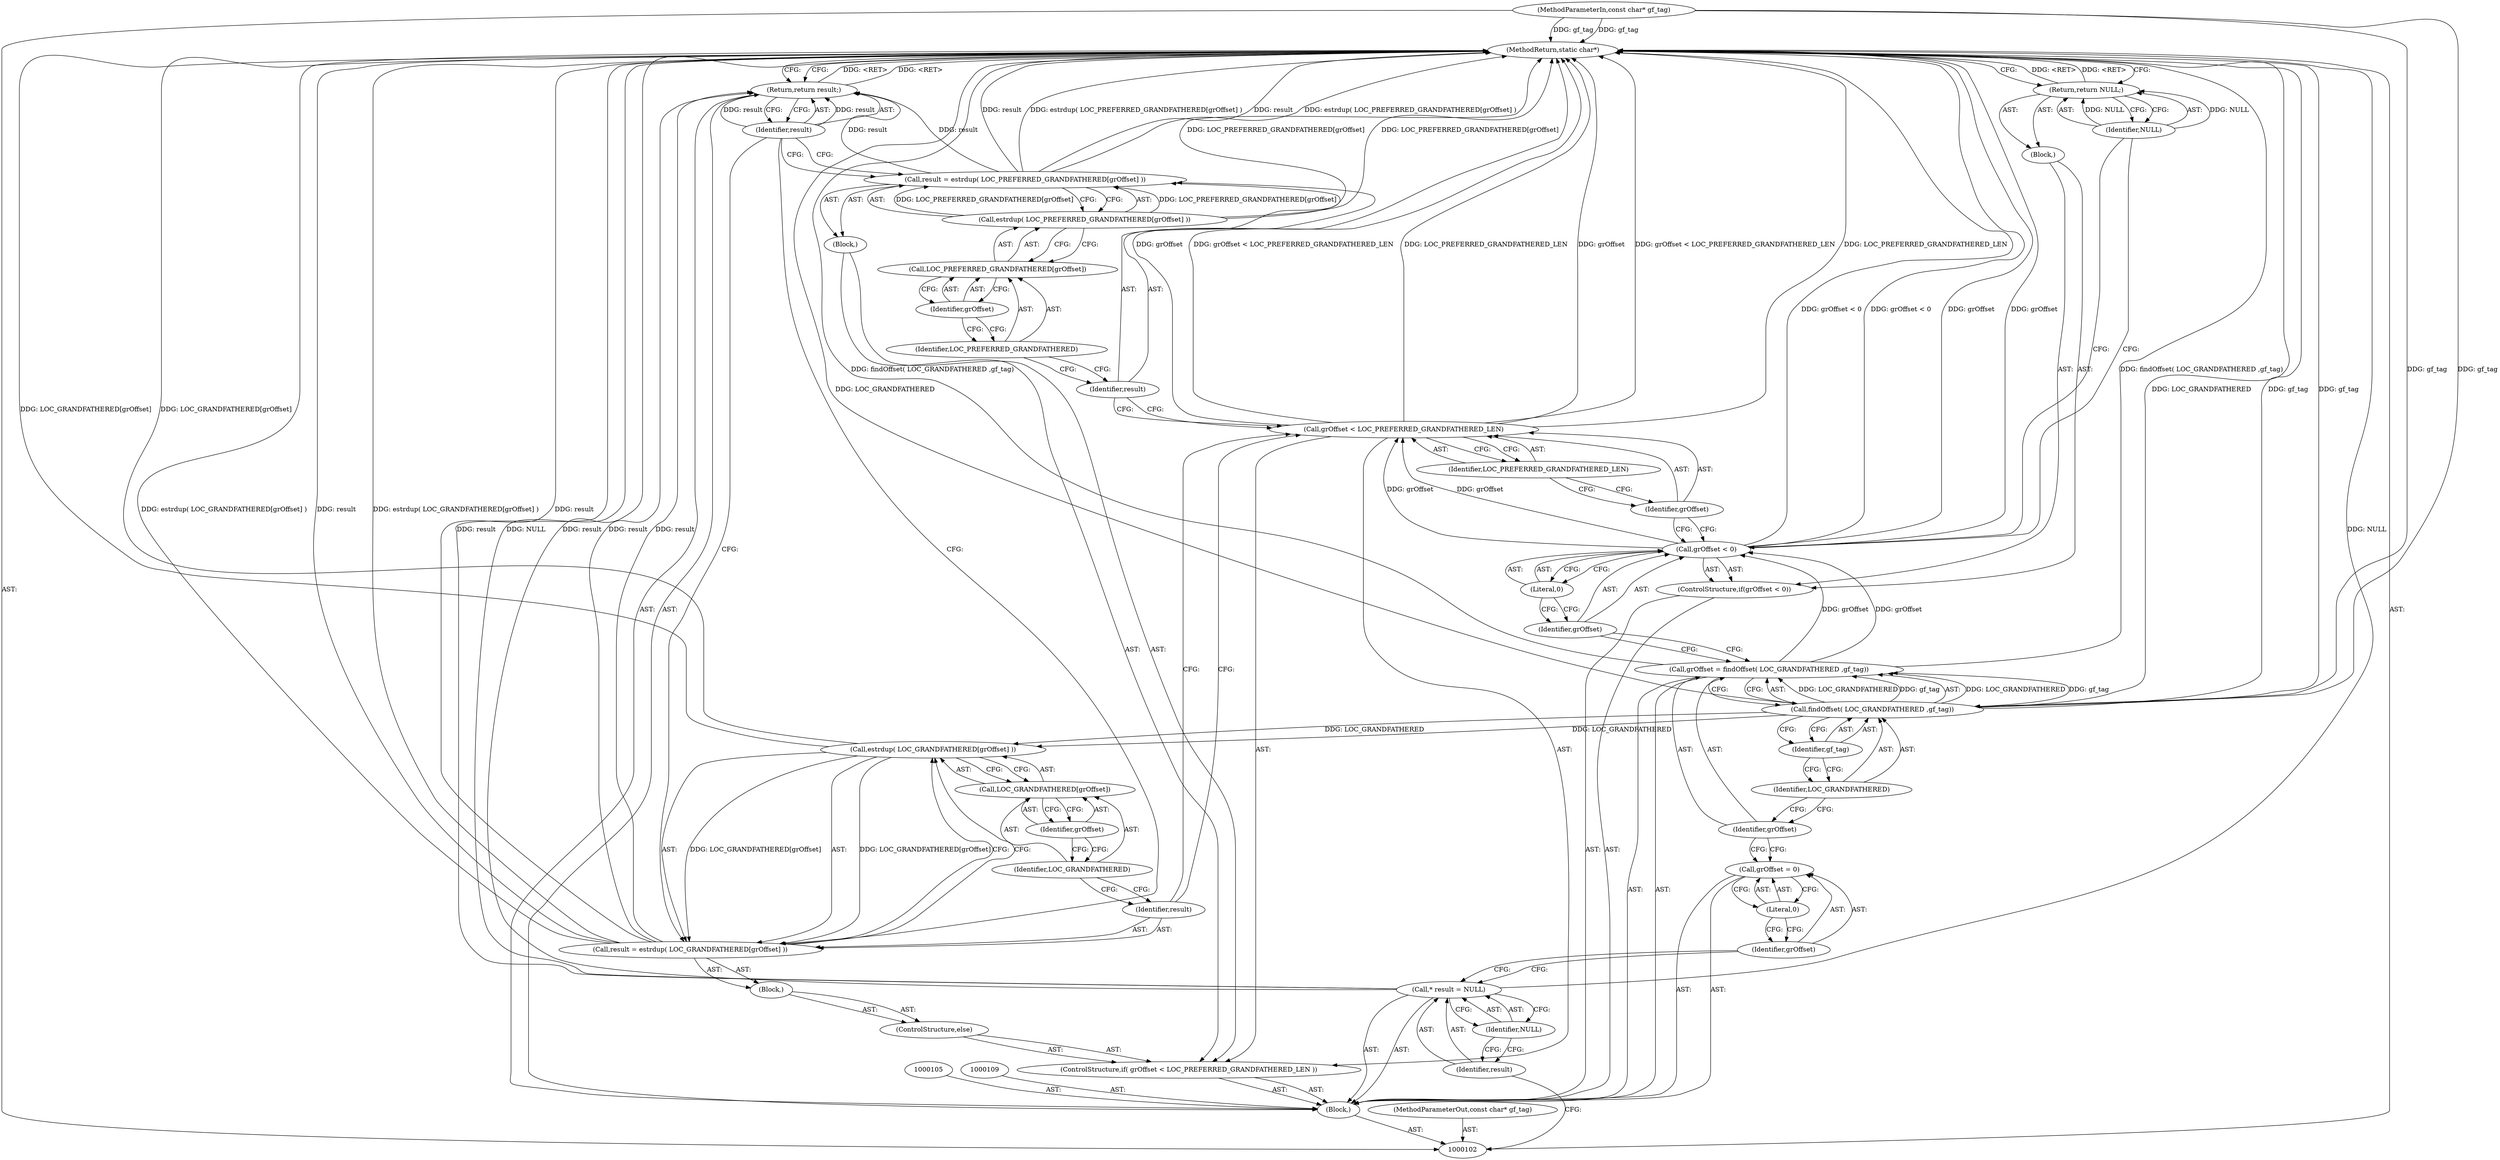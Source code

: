 digraph "0_php-src_97eff7eb57fc2320c267a949cffd622c38712484?w=1_18" {
"1000146" [label="(MethodReturn,static char*)"];
"1000103" [label="(MethodParameterIn,const char* gf_tag)"];
"1000178" [label="(MethodParameterOut,const char* gf_tag)"];
"1000125" [label="(ControlStructure,if( grOffset < LOC_PREFERRED_GRANDFATHERED_LEN ))"];
"1000128" [label="(Identifier,LOC_PREFERRED_GRANDFATHERED_LEN)"];
"1000129" [label="(Block,)"];
"1000126" [label="(Call,grOffset < LOC_PREFERRED_GRANDFATHERED_LEN)"];
"1000127" [label="(Identifier,grOffset)"];
"1000132" [label="(Call,estrdup( LOC_PREFERRED_GRANDFATHERED[grOffset] ))"];
"1000130" [label="(Call,result = estrdup( LOC_PREFERRED_GRANDFATHERED[grOffset] ))"];
"1000131" [label="(Identifier,result)"];
"1000133" [label="(Call,LOC_PREFERRED_GRANDFATHERED[grOffset])"];
"1000134" [label="(Identifier,LOC_PREFERRED_GRANDFATHERED)"];
"1000135" [label="(Identifier,grOffset)"];
"1000136" [label="(ControlStructure,else)"];
"1000137" [label="(Block,)"];
"1000140" [label="(Call,estrdup( LOC_GRANDFATHERED[grOffset] ))"];
"1000138" [label="(Call,result = estrdup( LOC_GRANDFATHERED[grOffset] ))"];
"1000139" [label="(Identifier,result)"];
"1000141" [label="(Call,LOC_GRANDFATHERED[grOffset])"];
"1000142" [label="(Identifier,LOC_GRANDFATHERED)"];
"1000143" [label="(Identifier,grOffset)"];
"1000144" [label="(Return,return result;)"];
"1000145" [label="(Identifier,result)"];
"1000104" [label="(Block,)"];
"1000108" [label="(Identifier,NULL)"];
"1000106" [label="(Call,* result = NULL)"];
"1000107" [label="(Identifier,result)"];
"1000112" [label="(Literal,0)"];
"1000110" [label="(Call,grOffset = 0)"];
"1000111" [label="(Identifier,grOffset)"];
"1000113" [label="(Call,grOffset = findOffset( LOC_GRANDFATHERED ,gf_tag))"];
"1000114" [label="(Identifier,grOffset)"];
"1000115" [label="(Call,findOffset( LOC_GRANDFATHERED ,gf_tag))"];
"1000116" [label="(Identifier,LOC_GRANDFATHERED)"];
"1000117" [label="(Identifier,gf_tag)"];
"1000118" [label="(ControlStructure,if(grOffset < 0))"];
"1000121" [label="(Literal,0)"];
"1000122" [label="(Block,)"];
"1000119" [label="(Call,grOffset < 0)"];
"1000120" [label="(Identifier,grOffset)"];
"1000123" [label="(Return,return NULL;)"];
"1000124" [label="(Identifier,NULL)"];
"1000146" -> "1000102"  [label="AST: "];
"1000146" -> "1000123"  [label="CFG: "];
"1000146" -> "1000144"  [label="CFG: "];
"1000144" -> "1000146"  [label="DDG: <RET>"];
"1000115" -> "1000146"  [label="DDG: gf_tag"];
"1000115" -> "1000146"  [label="DDG: LOC_GRANDFATHERED"];
"1000106" -> "1000146"  [label="DDG: NULL"];
"1000106" -> "1000146"  [label="DDG: result"];
"1000138" -> "1000146"  [label="DDG: estrdup( LOC_GRANDFATHERED[grOffset] )"];
"1000138" -> "1000146"  [label="DDG: result"];
"1000103" -> "1000146"  [label="DDG: gf_tag"];
"1000113" -> "1000146"  [label="DDG: findOffset( LOC_GRANDFATHERED ,gf_tag)"];
"1000126" -> "1000146"  [label="DDG: grOffset"];
"1000126" -> "1000146"  [label="DDG: grOffset < LOC_PREFERRED_GRANDFATHERED_LEN"];
"1000126" -> "1000146"  [label="DDG: LOC_PREFERRED_GRANDFATHERED_LEN"];
"1000132" -> "1000146"  [label="DDG: LOC_PREFERRED_GRANDFATHERED[grOffset]"];
"1000119" -> "1000146"  [label="DDG: grOffset < 0"];
"1000119" -> "1000146"  [label="DDG: grOffset"];
"1000130" -> "1000146"  [label="DDG: result"];
"1000130" -> "1000146"  [label="DDG: estrdup( LOC_PREFERRED_GRANDFATHERED[grOffset] )"];
"1000140" -> "1000146"  [label="DDG: LOC_GRANDFATHERED[grOffset]"];
"1000123" -> "1000146"  [label="DDG: <RET>"];
"1000103" -> "1000102"  [label="AST: "];
"1000103" -> "1000146"  [label="DDG: gf_tag"];
"1000103" -> "1000115"  [label="DDG: gf_tag"];
"1000178" -> "1000102"  [label="AST: "];
"1000125" -> "1000104"  [label="AST: "];
"1000126" -> "1000125"  [label="AST: "];
"1000129" -> "1000125"  [label="AST: "];
"1000136" -> "1000125"  [label="AST: "];
"1000128" -> "1000126"  [label="AST: "];
"1000128" -> "1000127"  [label="CFG: "];
"1000126" -> "1000128"  [label="CFG: "];
"1000129" -> "1000125"  [label="AST: "];
"1000130" -> "1000129"  [label="AST: "];
"1000126" -> "1000125"  [label="AST: "];
"1000126" -> "1000128"  [label="CFG: "];
"1000127" -> "1000126"  [label="AST: "];
"1000128" -> "1000126"  [label="AST: "];
"1000131" -> "1000126"  [label="CFG: "];
"1000139" -> "1000126"  [label="CFG: "];
"1000126" -> "1000146"  [label="DDG: grOffset"];
"1000126" -> "1000146"  [label="DDG: grOffset < LOC_PREFERRED_GRANDFATHERED_LEN"];
"1000126" -> "1000146"  [label="DDG: LOC_PREFERRED_GRANDFATHERED_LEN"];
"1000119" -> "1000126"  [label="DDG: grOffset"];
"1000127" -> "1000126"  [label="AST: "];
"1000127" -> "1000119"  [label="CFG: "];
"1000128" -> "1000127"  [label="CFG: "];
"1000132" -> "1000130"  [label="AST: "];
"1000132" -> "1000133"  [label="CFG: "];
"1000133" -> "1000132"  [label="AST: "];
"1000130" -> "1000132"  [label="CFG: "];
"1000132" -> "1000146"  [label="DDG: LOC_PREFERRED_GRANDFATHERED[grOffset]"];
"1000132" -> "1000130"  [label="DDG: LOC_PREFERRED_GRANDFATHERED[grOffset]"];
"1000130" -> "1000129"  [label="AST: "];
"1000130" -> "1000132"  [label="CFG: "];
"1000131" -> "1000130"  [label="AST: "];
"1000132" -> "1000130"  [label="AST: "];
"1000145" -> "1000130"  [label="CFG: "];
"1000130" -> "1000146"  [label="DDG: result"];
"1000130" -> "1000146"  [label="DDG: estrdup( LOC_PREFERRED_GRANDFATHERED[grOffset] )"];
"1000132" -> "1000130"  [label="DDG: LOC_PREFERRED_GRANDFATHERED[grOffset]"];
"1000130" -> "1000144"  [label="DDG: result"];
"1000131" -> "1000130"  [label="AST: "];
"1000131" -> "1000126"  [label="CFG: "];
"1000134" -> "1000131"  [label="CFG: "];
"1000133" -> "1000132"  [label="AST: "];
"1000133" -> "1000135"  [label="CFG: "];
"1000134" -> "1000133"  [label="AST: "];
"1000135" -> "1000133"  [label="AST: "];
"1000132" -> "1000133"  [label="CFG: "];
"1000134" -> "1000133"  [label="AST: "];
"1000134" -> "1000131"  [label="CFG: "];
"1000135" -> "1000134"  [label="CFG: "];
"1000135" -> "1000133"  [label="AST: "];
"1000135" -> "1000134"  [label="CFG: "];
"1000133" -> "1000135"  [label="CFG: "];
"1000136" -> "1000125"  [label="AST: "];
"1000137" -> "1000136"  [label="AST: "];
"1000137" -> "1000136"  [label="AST: "];
"1000138" -> "1000137"  [label="AST: "];
"1000140" -> "1000138"  [label="AST: "];
"1000140" -> "1000141"  [label="CFG: "];
"1000141" -> "1000140"  [label="AST: "];
"1000138" -> "1000140"  [label="CFG: "];
"1000140" -> "1000146"  [label="DDG: LOC_GRANDFATHERED[grOffset]"];
"1000140" -> "1000138"  [label="DDG: LOC_GRANDFATHERED[grOffset]"];
"1000115" -> "1000140"  [label="DDG: LOC_GRANDFATHERED"];
"1000138" -> "1000137"  [label="AST: "];
"1000138" -> "1000140"  [label="CFG: "];
"1000139" -> "1000138"  [label="AST: "];
"1000140" -> "1000138"  [label="AST: "];
"1000145" -> "1000138"  [label="CFG: "];
"1000138" -> "1000146"  [label="DDG: estrdup( LOC_GRANDFATHERED[grOffset] )"];
"1000138" -> "1000146"  [label="DDG: result"];
"1000140" -> "1000138"  [label="DDG: LOC_GRANDFATHERED[grOffset]"];
"1000138" -> "1000144"  [label="DDG: result"];
"1000139" -> "1000138"  [label="AST: "];
"1000139" -> "1000126"  [label="CFG: "];
"1000142" -> "1000139"  [label="CFG: "];
"1000141" -> "1000140"  [label="AST: "];
"1000141" -> "1000143"  [label="CFG: "];
"1000142" -> "1000141"  [label="AST: "];
"1000143" -> "1000141"  [label="AST: "];
"1000140" -> "1000141"  [label="CFG: "];
"1000142" -> "1000141"  [label="AST: "];
"1000142" -> "1000139"  [label="CFG: "];
"1000143" -> "1000142"  [label="CFG: "];
"1000143" -> "1000141"  [label="AST: "];
"1000143" -> "1000142"  [label="CFG: "];
"1000141" -> "1000143"  [label="CFG: "];
"1000144" -> "1000104"  [label="AST: "];
"1000144" -> "1000145"  [label="CFG: "];
"1000145" -> "1000144"  [label="AST: "];
"1000146" -> "1000144"  [label="CFG: "];
"1000144" -> "1000146"  [label="DDG: <RET>"];
"1000145" -> "1000144"  [label="DDG: result"];
"1000138" -> "1000144"  [label="DDG: result"];
"1000130" -> "1000144"  [label="DDG: result"];
"1000145" -> "1000144"  [label="AST: "];
"1000145" -> "1000130"  [label="CFG: "];
"1000145" -> "1000138"  [label="CFG: "];
"1000144" -> "1000145"  [label="CFG: "];
"1000145" -> "1000144"  [label="DDG: result"];
"1000104" -> "1000102"  [label="AST: "];
"1000105" -> "1000104"  [label="AST: "];
"1000106" -> "1000104"  [label="AST: "];
"1000109" -> "1000104"  [label="AST: "];
"1000110" -> "1000104"  [label="AST: "];
"1000113" -> "1000104"  [label="AST: "];
"1000118" -> "1000104"  [label="AST: "];
"1000125" -> "1000104"  [label="AST: "];
"1000144" -> "1000104"  [label="AST: "];
"1000108" -> "1000106"  [label="AST: "];
"1000108" -> "1000107"  [label="CFG: "];
"1000106" -> "1000108"  [label="CFG: "];
"1000106" -> "1000104"  [label="AST: "];
"1000106" -> "1000108"  [label="CFG: "];
"1000107" -> "1000106"  [label="AST: "];
"1000108" -> "1000106"  [label="AST: "];
"1000111" -> "1000106"  [label="CFG: "];
"1000106" -> "1000146"  [label="DDG: NULL"];
"1000106" -> "1000146"  [label="DDG: result"];
"1000107" -> "1000106"  [label="AST: "];
"1000107" -> "1000102"  [label="CFG: "];
"1000108" -> "1000107"  [label="CFG: "];
"1000112" -> "1000110"  [label="AST: "];
"1000112" -> "1000111"  [label="CFG: "];
"1000110" -> "1000112"  [label="CFG: "];
"1000110" -> "1000104"  [label="AST: "];
"1000110" -> "1000112"  [label="CFG: "];
"1000111" -> "1000110"  [label="AST: "];
"1000112" -> "1000110"  [label="AST: "];
"1000114" -> "1000110"  [label="CFG: "];
"1000111" -> "1000110"  [label="AST: "];
"1000111" -> "1000106"  [label="CFG: "];
"1000112" -> "1000111"  [label="CFG: "];
"1000113" -> "1000104"  [label="AST: "];
"1000113" -> "1000115"  [label="CFG: "];
"1000114" -> "1000113"  [label="AST: "];
"1000115" -> "1000113"  [label="AST: "];
"1000120" -> "1000113"  [label="CFG: "];
"1000113" -> "1000146"  [label="DDG: findOffset( LOC_GRANDFATHERED ,gf_tag)"];
"1000115" -> "1000113"  [label="DDG: LOC_GRANDFATHERED"];
"1000115" -> "1000113"  [label="DDG: gf_tag"];
"1000113" -> "1000119"  [label="DDG: grOffset"];
"1000114" -> "1000113"  [label="AST: "];
"1000114" -> "1000110"  [label="CFG: "];
"1000116" -> "1000114"  [label="CFG: "];
"1000115" -> "1000113"  [label="AST: "];
"1000115" -> "1000117"  [label="CFG: "];
"1000116" -> "1000115"  [label="AST: "];
"1000117" -> "1000115"  [label="AST: "];
"1000113" -> "1000115"  [label="CFG: "];
"1000115" -> "1000146"  [label="DDG: gf_tag"];
"1000115" -> "1000146"  [label="DDG: LOC_GRANDFATHERED"];
"1000115" -> "1000113"  [label="DDG: LOC_GRANDFATHERED"];
"1000115" -> "1000113"  [label="DDG: gf_tag"];
"1000103" -> "1000115"  [label="DDG: gf_tag"];
"1000115" -> "1000140"  [label="DDG: LOC_GRANDFATHERED"];
"1000116" -> "1000115"  [label="AST: "];
"1000116" -> "1000114"  [label="CFG: "];
"1000117" -> "1000116"  [label="CFG: "];
"1000117" -> "1000115"  [label="AST: "];
"1000117" -> "1000116"  [label="CFG: "];
"1000115" -> "1000117"  [label="CFG: "];
"1000118" -> "1000104"  [label="AST: "];
"1000119" -> "1000118"  [label="AST: "];
"1000122" -> "1000118"  [label="AST: "];
"1000121" -> "1000119"  [label="AST: "];
"1000121" -> "1000120"  [label="CFG: "];
"1000119" -> "1000121"  [label="CFG: "];
"1000122" -> "1000118"  [label="AST: "];
"1000123" -> "1000122"  [label="AST: "];
"1000119" -> "1000118"  [label="AST: "];
"1000119" -> "1000121"  [label="CFG: "];
"1000120" -> "1000119"  [label="AST: "];
"1000121" -> "1000119"  [label="AST: "];
"1000124" -> "1000119"  [label="CFG: "];
"1000127" -> "1000119"  [label="CFG: "];
"1000119" -> "1000146"  [label="DDG: grOffset < 0"];
"1000119" -> "1000146"  [label="DDG: grOffset"];
"1000113" -> "1000119"  [label="DDG: grOffset"];
"1000119" -> "1000126"  [label="DDG: grOffset"];
"1000120" -> "1000119"  [label="AST: "];
"1000120" -> "1000113"  [label="CFG: "];
"1000121" -> "1000120"  [label="CFG: "];
"1000123" -> "1000122"  [label="AST: "];
"1000123" -> "1000124"  [label="CFG: "];
"1000124" -> "1000123"  [label="AST: "];
"1000146" -> "1000123"  [label="CFG: "];
"1000123" -> "1000146"  [label="DDG: <RET>"];
"1000124" -> "1000123"  [label="DDG: NULL"];
"1000124" -> "1000123"  [label="AST: "];
"1000124" -> "1000119"  [label="CFG: "];
"1000123" -> "1000124"  [label="CFG: "];
"1000124" -> "1000123"  [label="DDG: NULL"];
}
